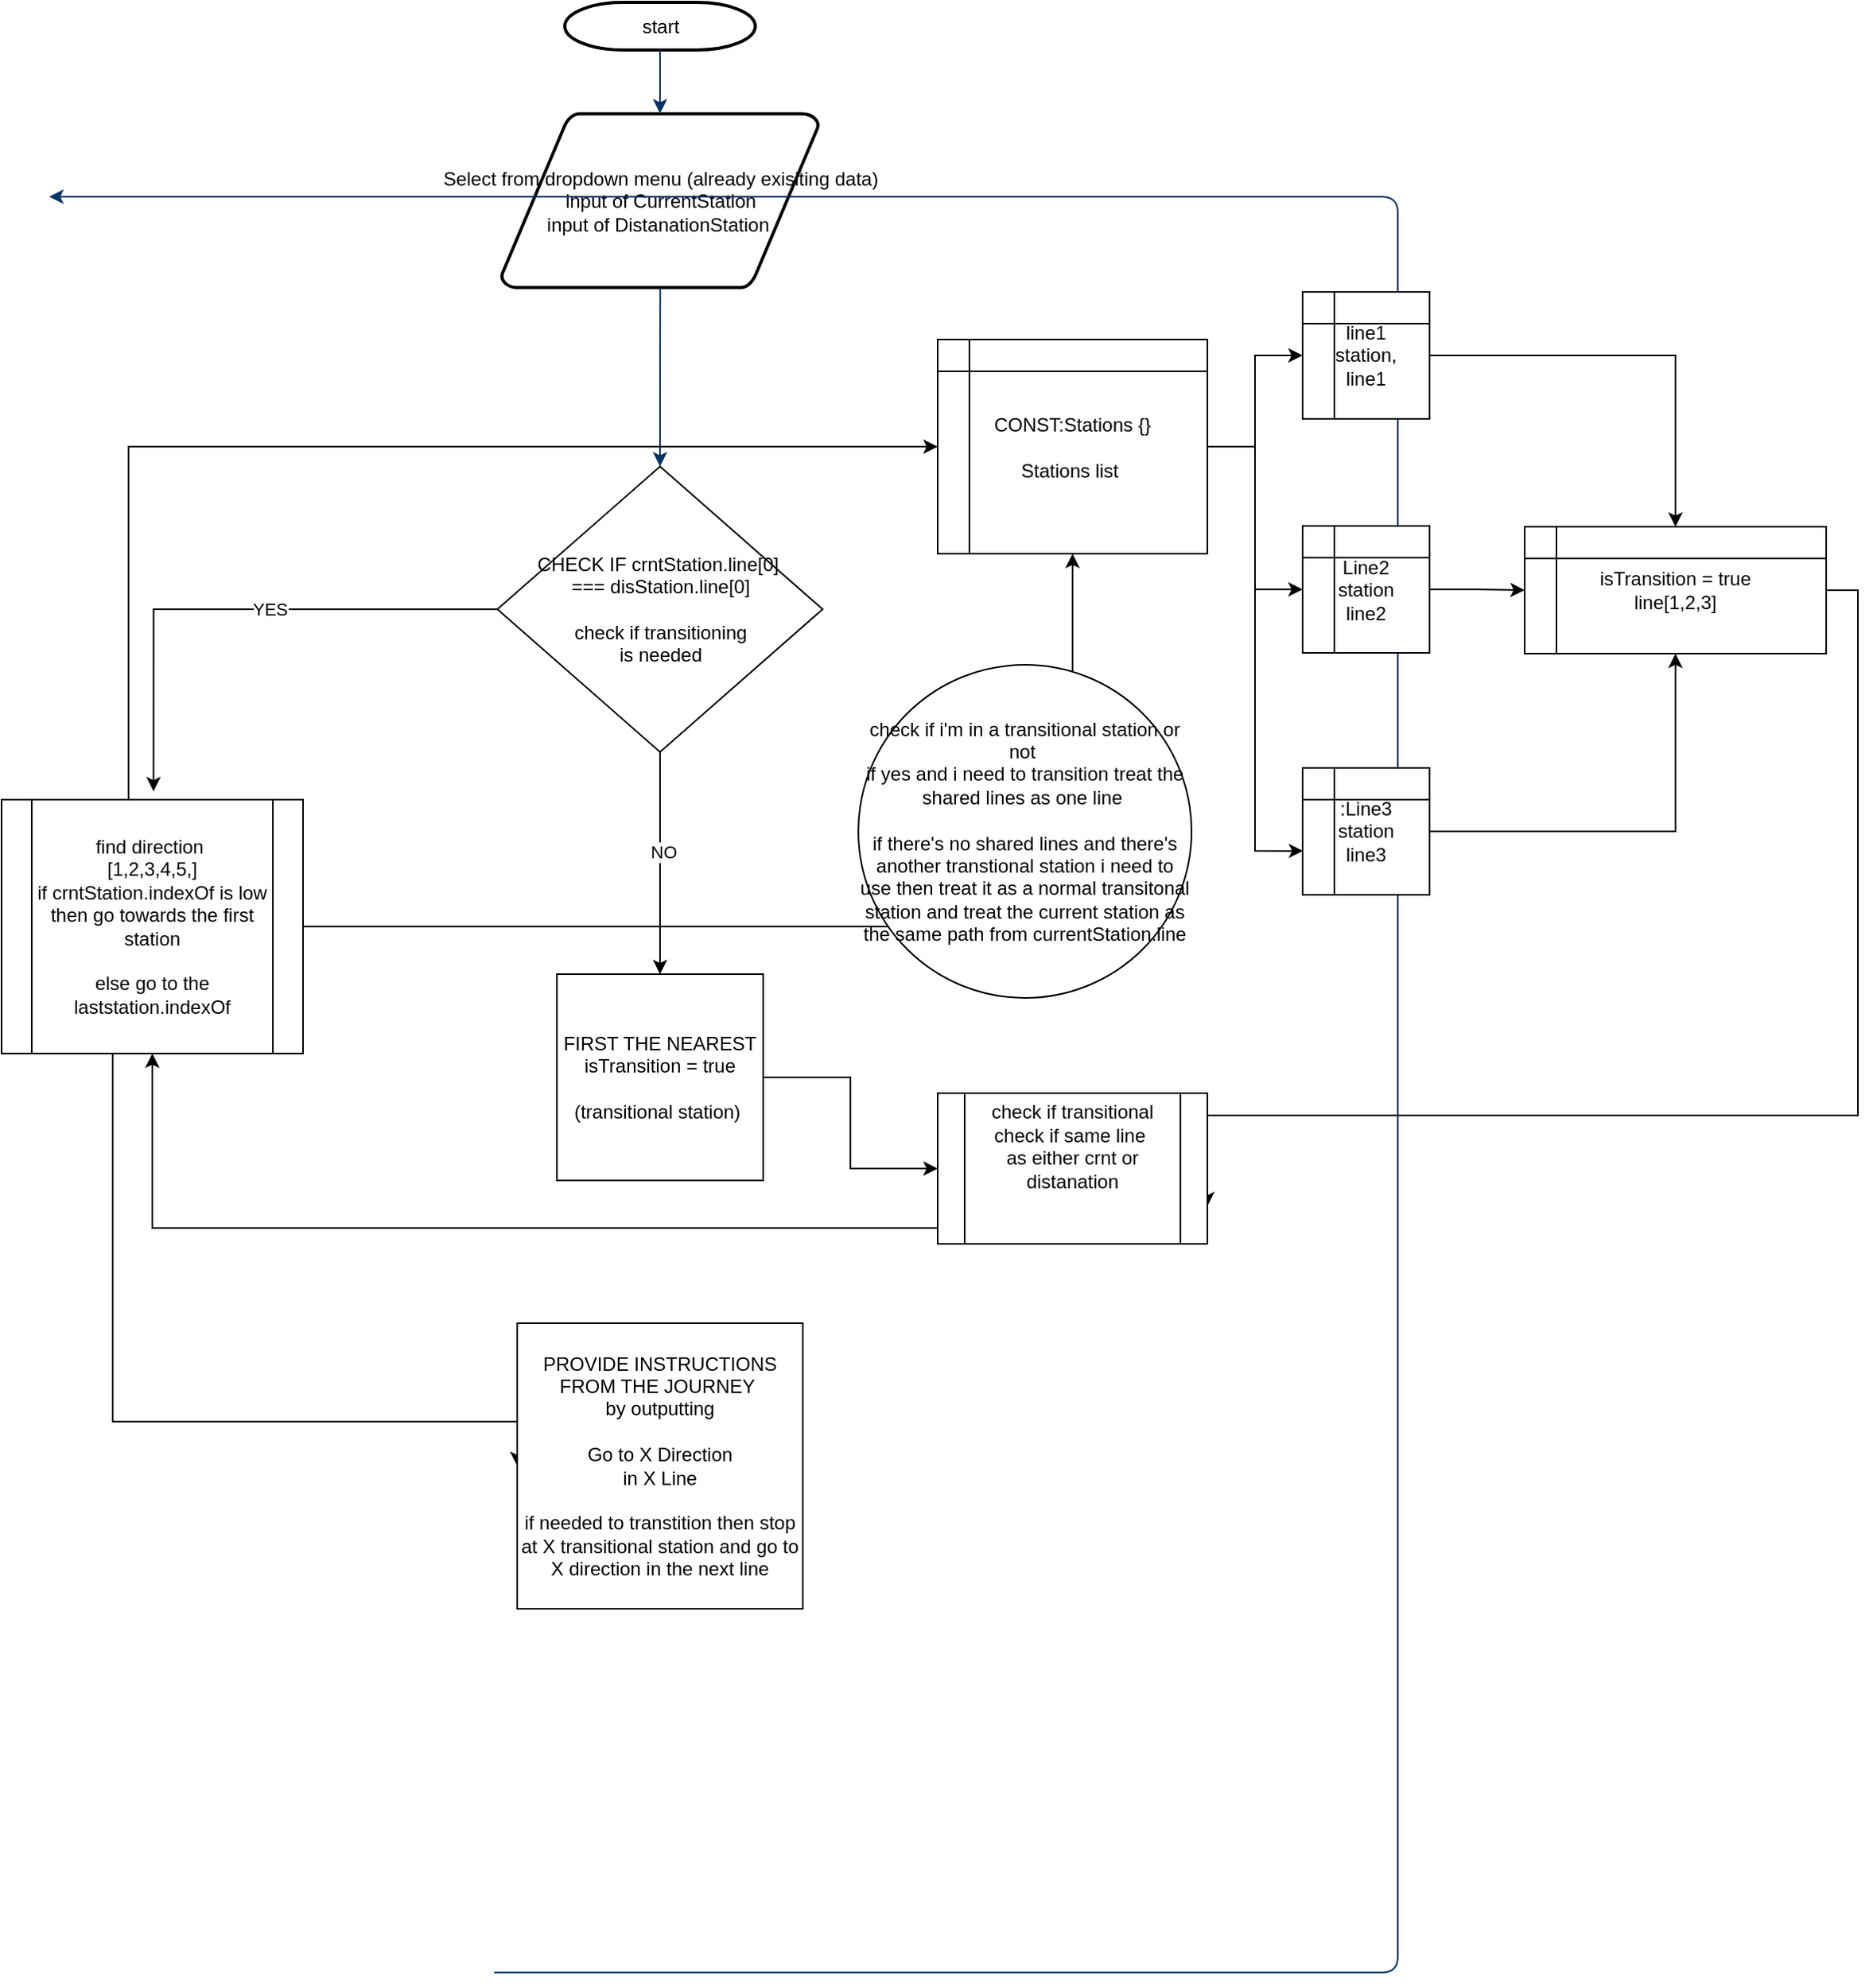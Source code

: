<mxfile version="22.1.7" type="github">
  <diagram id="6a731a19-8d31-9384-78a2-239565b7b9f0" name="Page-1">
    <mxGraphModel dx="1750" dy="1852" grid="1" gridSize="10" guides="1" tooltips="1" connect="1" arrows="1" fold="1" page="1" pageScale="1" pageWidth="1169" pageHeight="827" background="none" math="0" shadow="0">
      <root>
        <mxCell id="0" />
        <mxCell id="1" parent="0" />
        <mxCell id="2" value="start" style="shape=mxgraph.flowchart.terminator;strokeWidth=2;gradientColor=none;gradientDirection=north;fontStyle=0;html=1;" parent="1" vertex="1">
          <mxGeometry x="425" y="-122.5" width="120" height="30" as="geometry" />
        </mxCell>
        <mxCell id="3" value="Select from dropdown menu (already exisiting data)&lt;br&gt;input of CurrentStation&lt;br&gt;input of DistanationStation&amp;nbsp;" style="shape=mxgraph.flowchart.data;strokeWidth=2;gradientColor=none;gradientDirection=north;fontStyle=0;html=1;" parent="1" vertex="1">
          <mxGeometry x="385" y="-52.5" width="200" height="110" as="geometry" />
        </mxCell>
        <mxCell id="7" style="fontStyle=1;strokeColor=#003366;strokeWidth=1;html=1;" parent="1" source="2" target="3" edge="1">
          <mxGeometry relative="1" as="geometry" />
        </mxCell>
        <mxCell id="8" style="fontStyle=1;strokeColor=#003366;strokeWidth=1;html=1;" parent="1" edge="1">
          <mxGeometry relative="1" as="geometry">
            <mxPoint x="485.13" y="57.5" as="sourcePoint" />
            <mxPoint x="485" y="170" as="targetPoint" />
            <Array as="points">
              <mxPoint x="485" y="117.5" />
            </Array>
          </mxGeometry>
        </mxCell>
        <mxCell id="45" value="" style="edgeStyle=elbowEdgeStyle;elbow=horizontal;exitX=1;exitY=0.5;exitPerimeter=0;entryX=0.905;entryY=0.5;entryPerimeter=0;fontStyle=1;strokeColor=#003366;strokeWidth=1;html=1;" parent="1" target="34" edge="1">
          <mxGeometry width="100" height="100" as="geometry">
            <mxPoint x="380.5" y="1119.25" as="sourcePoint" />
            <mxPoint x="100" as="targetPoint" />
            <Array as="points">
              <mxPoint x="950" y="1320" />
            </Array>
          </mxGeometry>
        </mxCell>
        <mxCell id="HRAHVRv39Yj4h_HKE1QI-59" style="edgeStyle=orthogonalEdgeStyle;rounded=0;orthogonalLoop=1;jettySize=auto;html=1;entryX=0;entryY=0.5;entryDx=0;entryDy=0;" edge="1" parent="1" source="HRAHVRv39Yj4h_HKE1QI-55" target="HRAHVRv39Yj4h_HKE1QI-56">
          <mxGeometry relative="1" as="geometry" />
        </mxCell>
        <mxCell id="HRAHVRv39Yj4h_HKE1QI-60" style="edgeStyle=orthogonalEdgeStyle;rounded=0;orthogonalLoop=1;jettySize=auto;html=1;entryX=0;entryY=0.5;entryDx=0;entryDy=0;" edge="1" parent="1" source="HRAHVRv39Yj4h_HKE1QI-55" target="HRAHVRv39Yj4h_HKE1QI-57">
          <mxGeometry relative="1" as="geometry" />
        </mxCell>
        <mxCell id="HRAHVRv39Yj4h_HKE1QI-55" value="CONST:Stations {}&lt;br&gt;&lt;br&gt;Stations list&amp;nbsp;" style="shape=internalStorage;whiteSpace=wrap;html=1;backgroundOutline=1;" vertex="1" parent="1">
          <mxGeometry x="660" y="90" width="170" height="135" as="geometry" />
        </mxCell>
        <mxCell id="HRAHVRv39Yj4h_HKE1QI-63" style="edgeStyle=orthogonalEdgeStyle;rounded=0;orthogonalLoop=1;jettySize=auto;html=1;entryX=0.5;entryY=0;entryDx=0;entryDy=0;" edge="1" parent="1" source="HRAHVRv39Yj4h_HKE1QI-56" target="HRAHVRv39Yj4h_HKE1QI-62">
          <mxGeometry relative="1" as="geometry">
            <mxPoint x="1070" y="200" as="targetPoint" />
          </mxGeometry>
        </mxCell>
        <mxCell id="HRAHVRv39Yj4h_HKE1QI-56" value="line1&lt;br&gt;station,&lt;br&gt;line1" style="shape=internalStorage;whiteSpace=wrap;html=1;backgroundOutline=1;" vertex="1" parent="1">
          <mxGeometry x="890" y="60" width="80" height="80" as="geometry" />
        </mxCell>
        <mxCell id="HRAHVRv39Yj4h_HKE1QI-64" style="edgeStyle=orthogonalEdgeStyle;rounded=0;orthogonalLoop=1;jettySize=auto;html=1;entryX=0;entryY=0.5;entryDx=0;entryDy=0;" edge="1" parent="1" source="HRAHVRv39Yj4h_HKE1QI-57" target="HRAHVRv39Yj4h_HKE1QI-62">
          <mxGeometry relative="1" as="geometry" />
        </mxCell>
        <mxCell id="HRAHVRv39Yj4h_HKE1QI-57" value="Line2&lt;br&gt;station&lt;br&gt;line2" style="shape=internalStorage;whiteSpace=wrap;html=1;backgroundOutline=1;" vertex="1" parent="1">
          <mxGeometry x="890" y="207.5" width="80" height="80" as="geometry" />
        </mxCell>
        <mxCell id="HRAHVRv39Yj4h_HKE1QI-65" style="edgeStyle=orthogonalEdgeStyle;rounded=0;orthogonalLoop=1;jettySize=auto;html=1;entryX=0.5;entryY=1;entryDx=0;entryDy=0;" edge="1" parent="1" source="HRAHVRv39Yj4h_HKE1QI-58" target="HRAHVRv39Yj4h_HKE1QI-62">
          <mxGeometry relative="1" as="geometry">
            <mxPoint x="1070" y="300" as="targetPoint" />
          </mxGeometry>
        </mxCell>
        <mxCell id="HRAHVRv39Yj4h_HKE1QI-58" value=":Line3&lt;br&gt;station&lt;br&gt;line3" style="shape=internalStorage;whiteSpace=wrap;html=1;backgroundOutline=1;" vertex="1" parent="1">
          <mxGeometry x="890" y="360" width="80" height="80" as="geometry" />
        </mxCell>
        <mxCell id="HRAHVRv39Yj4h_HKE1QI-61" style="edgeStyle=orthogonalEdgeStyle;rounded=0;orthogonalLoop=1;jettySize=auto;html=1;entryX=0.004;entryY=0.654;entryDx=0;entryDy=0;entryPerimeter=0;" edge="1" parent="1" source="HRAHVRv39Yj4h_HKE1QI-55" target="HRAHVRv39Yj4h_HKE1QI-58">
          <mxGeometry relative="1" as="geometry" />
        </mxCell>
        <mxCell id="HRAHVRv39Yj4h_HKE1QI-80" style="edgeStyle=orthogonalEdgeStyle;rounded=0;orthogonalLoop=1;jettySize=auto;html=1;entryX=1;entryY=0.75;entryDx=0;entryDy=0;" edge="1" parent="1" source="HRAHVRv39Yj4h_HKE1QI-62" target="HRAHVRv39Yj4h_HKE1QI-75">
          <mxGeometry relative="1" as="geometry">
            <Array as="points">
              <mxPoint x="1240" y="248" />
              <mxPoint x="1240" y="579" />
            </Array>
          </mxGeometry>
        </mxCell>
        <mxCell id="HRAHVRv39Yj4h_HKE1QI-62" value="isTransition = true&lt;br&gt;line[1,2,3]" style="shape=internalStorage;whiteSpace=wrap;html=1;backgroundOutline=1;" vertex="1" parent="1">
          <mxGeometry x="1030" y="208" width="190" height="80" as="geometry" />
        </mxCell>
        <mxCell id="HRAHVRv39Yj4h_HKE1QI-68" style="edgeStyle=orthogonalEdgeStyle;rounded=0;orthogonalLoop=1;jettySize=auto;html=1;entryX=0.504;entryY=-0.033;entryDx=0;entryDy=0;entryPerimeter=0;" edge="1" parent="1" source="HRAHVRv39Yj4h_HKE1QI-66" target="HRAHVRv39Yj4h_HKE1QI-73">
          <mxGeometry relative="1" as="geometry">
            <mxPoint x="170" y="260" as="targetPoint" />
          </mxGeometry>
        </mxCell>
        <mxCell id="HRAHVRv39Yj4h_HKE1QI-69" value="YES" style="edgeLabel;html=1;align=center;verticalAlign=middle;resizable=0;points=[];" vertex="1" connectable="0" parent="HRAHVRv39Yj4h_HKE1QI-68">
          <mxGeometry x="-0.132" relative="1" as="geometry">
            <mxPoint as="offset" />
          </mxGeometry>
        </mxCell>
        <mxCell id="HRAHVRv39Yj4h_HKE1QI-70" style="edgeStyle=orthogonalEdgeStyle;rounded=0;orthogonalLoop=1;jettySize=auto;html=1;" edge="1" parent="1" source="HRAHVRv39Yj4h_HKE1QI-66">
          <mxGeometry relative="1" as="geometry">
            <mxPoint x="485" y="490" as="targetPoint" />
          </mxGeometry>
        </mxCell>
        <mxCell id="HRAHVRv39Yj4h_HKE1QI-71" value="NO" style="edgeLabel;html=1;align=center;verticalAlign=middle;resizable=0;points=[];" vertex="1" connectable="0" parent="HRAHVRv39Yj4h_HKE1QI-70">
          <mxGeometry x="-0.101" y="2" relative="1" as="geometry">
            <mxPoint as="offset" />
          </mxGeometry>
        </mxCell>
        <mxCell id="HRAHVRv39Yj4h_HKE1QI-66" value="CHECK IF crntStation.line[0]&amp;nbsp;&lt;br&gt;=== disStation.line[0]&lt;br&gt;&lt;br&gt;check if transitioning&lt;br&gt;is needed" style="rhombus;whiteSpace=wrap;html=1;" vertex="1" parent="1">
          <mxGeometry x="382.5" y="170" width="205" height="180" as="geometry" />
        </mxCell>
        <mxCell id="HRAHVRv39Yj4h_HKE1QI-76" style="edgeStyle=orthogonalEdgeStyle;rounded=0;orthogonalLoop=1;jettySize=auto;html=1;entryX=0;entryY=0.5;entryDx=0;entryDy=0;" edge="1" parent="1" source="HRAHVRv39Yj4h_HKE1QI-72" target="HRAHVRv39Yj4h_HKE1QI-75">
          <mxGeometry relative="1" as="geometry" />
        </mxCell>
        <mxCell id="HRAHVRv39Yj4h_HKE1QI-72" value="FIRST THE NEAREST&lt;br&gt;isTransition = true&lt;br&gt;&lt;br&gt;(transitional station)&amp;nbsp;&lt;br&gt;" style="whiteSpace=wrap;html=1;aspect=fixed;" vertex="1" parent="1">
          <mxGeometry x="420" y="490" width="130" height="130" as="geometry" />
        </mxCell>
        <mxCell id="HRAHVRv39Yj4h_HKE1QI-78" style="edgeStyle=orthogonalEdgeStyle;rounded=0;orthogonalLoop=1;jettySize=auto;html=1;entryX=0;entryY=0.5;entryDx=0;entryDy=0;" edge="1" parent="1" source="HRAHVRv39Yj4h_HKE1QI-73" target="HRAHVRv39Yj4h_HKE1QI-77">
          <mxGeometry relative="1" as="geometry">
            <Array as="points">
              <mxPoint x="140" y="772" />
            </Array>
          </mxGeometry>
        </mxCell>
        <mxCell id="HRAHVRv39Yj4h_HKE1QI-79" style="edgeStyle=orthogonalEdgeStyle;rounded=0;orthogonalLoop=1;jettySize=auto;html=1;entryX=0.5;entryY=1;entryDx=0;entryDy=0;" edge="1" parent="1" source="HRAHVRv39Yj4h_HKE1QI-73" target="HRAHVRv39Yj4h_HKE1QI-55">
          <mxGeometry relative="1" as="geometry" />
        </mxCell>
        <mxCell id="HRAHVRv39Yj4h_HKE1QI-85" style="edgeStyle=orthogonalEdgeStyle;rounded=0;orthogonalLoop=1;jettySize=auto;html=1;entryX=0;entryY=0.5;entryDx=0;entryDy=0;" edge="1" parent="1" source="HRAHVRv39Yj4h_HKE1QI-73" target="HRAHVRv39Yj4h_HKE1QI-55">
          <mxGeometry relative="1" as="geometry">
            <Array as="points">
              <mxPoint x="150" y="158" />
            </Array>
          </mxGeometry>
        </mxCell>
        <mxCell id="HRAHVRv39Yj4h_HKE1QI-73" value="find direction&amp;nbsp;&lt;br&gt;[1,2,3,4,5,]&lt;br&gt;if crntStation.indexOf is low then go towards the first station&lt;br&gt;&lt;br&gt;else go to the laststation.indexOf" style="shape=process;whiteSpace=wrap;html=1;backgroundOutline=1;" vertex="1" parent="1">
          <mxGeometry x="70" y="380" width="190" height="160" as="geometry" />
        </mxCell>
        <mxCell id="HRAHVRv39Yj4h_HKE1QI-86" style="edgeStyle=orthogonalEdgeStyle;rounded=0;orthogonalLoop=1;jettySize=auto;html=1;entryX=0.5;entryY=1;entryDx=0;entryDy=0;" edge="1" parent="1" source="HRAHVRv39Yj4h_HKE1QI-75" target="HRAHVRv39Yj4h_HKE1QI-73">
          <mxGeometry relative="1" as="geometry">
            <Array as="points">
              <mxPoint x="165" y="650" />
            </Array>
          </mxGeometry>
        </mxCell>
        <mxCell id="HRAHVRv39Yj4h_HKE1QI-75" value="check if transitional&lt;br&gt;check if same line&amp;nbsp;&lt;br&gt;as either crnt or distanation&lt;br&gt;&lt;br&gt;&lt;br&gt;" style="shape=process;whiteSpace=wrap;html=1;backgroundOutline=1;" vertex="1" parent="1">
          <mxGeometry x="660" y="565" width="170" height="95" as="geometry" />
        </mxCell>
        <mxCell id="HRAHVRv39Yj4h_HKE1QI-77" value="PROVIDE INSTRUCTIONS FROM THE JOURNEY&amp;nbsp;&lt;br&gt;by outputting&lt;br&gt;&lt;br&gt;Go to X Direction&lt;br&gt;in X Line&lt;br&gt;&lt;br&gt;if needed to transtition then stop at X transitional station and go to X direction in the next line" style="whiteSpace=wrap;html=1;aspect=fixed;" vertex="1" parent="1">
          <mxGeometry x="395" y="710" width="180" height="180" as="geometry" />
        </mxCell>
        <mxCell id="HRAHVRv39Yj4h_HKE1QI-82" value="check if i&#39;m in a transitional station or not&amp;nbsp;&lt;br&gt;if yes and i need to transition treat the shared lines as one line&amp;nbsp;&lt;br&gt;&lt;br&gt;if there&#39;s no shared lines and there&#39;s another transtional station i need to use then treat it as a normal transitonal station and treat the current station as the same path from currentStation.line" style="ellipse;whiteSpace=wrap;html=1;aspect=fixed;" vertex="1" parent="1">
          <mxGeometry x="610" y="295" width="210" height="210" as="geometry" />
        </mxCell>
      </root>
    </mxGraphModel>
  </diagram>
</mxfile>
